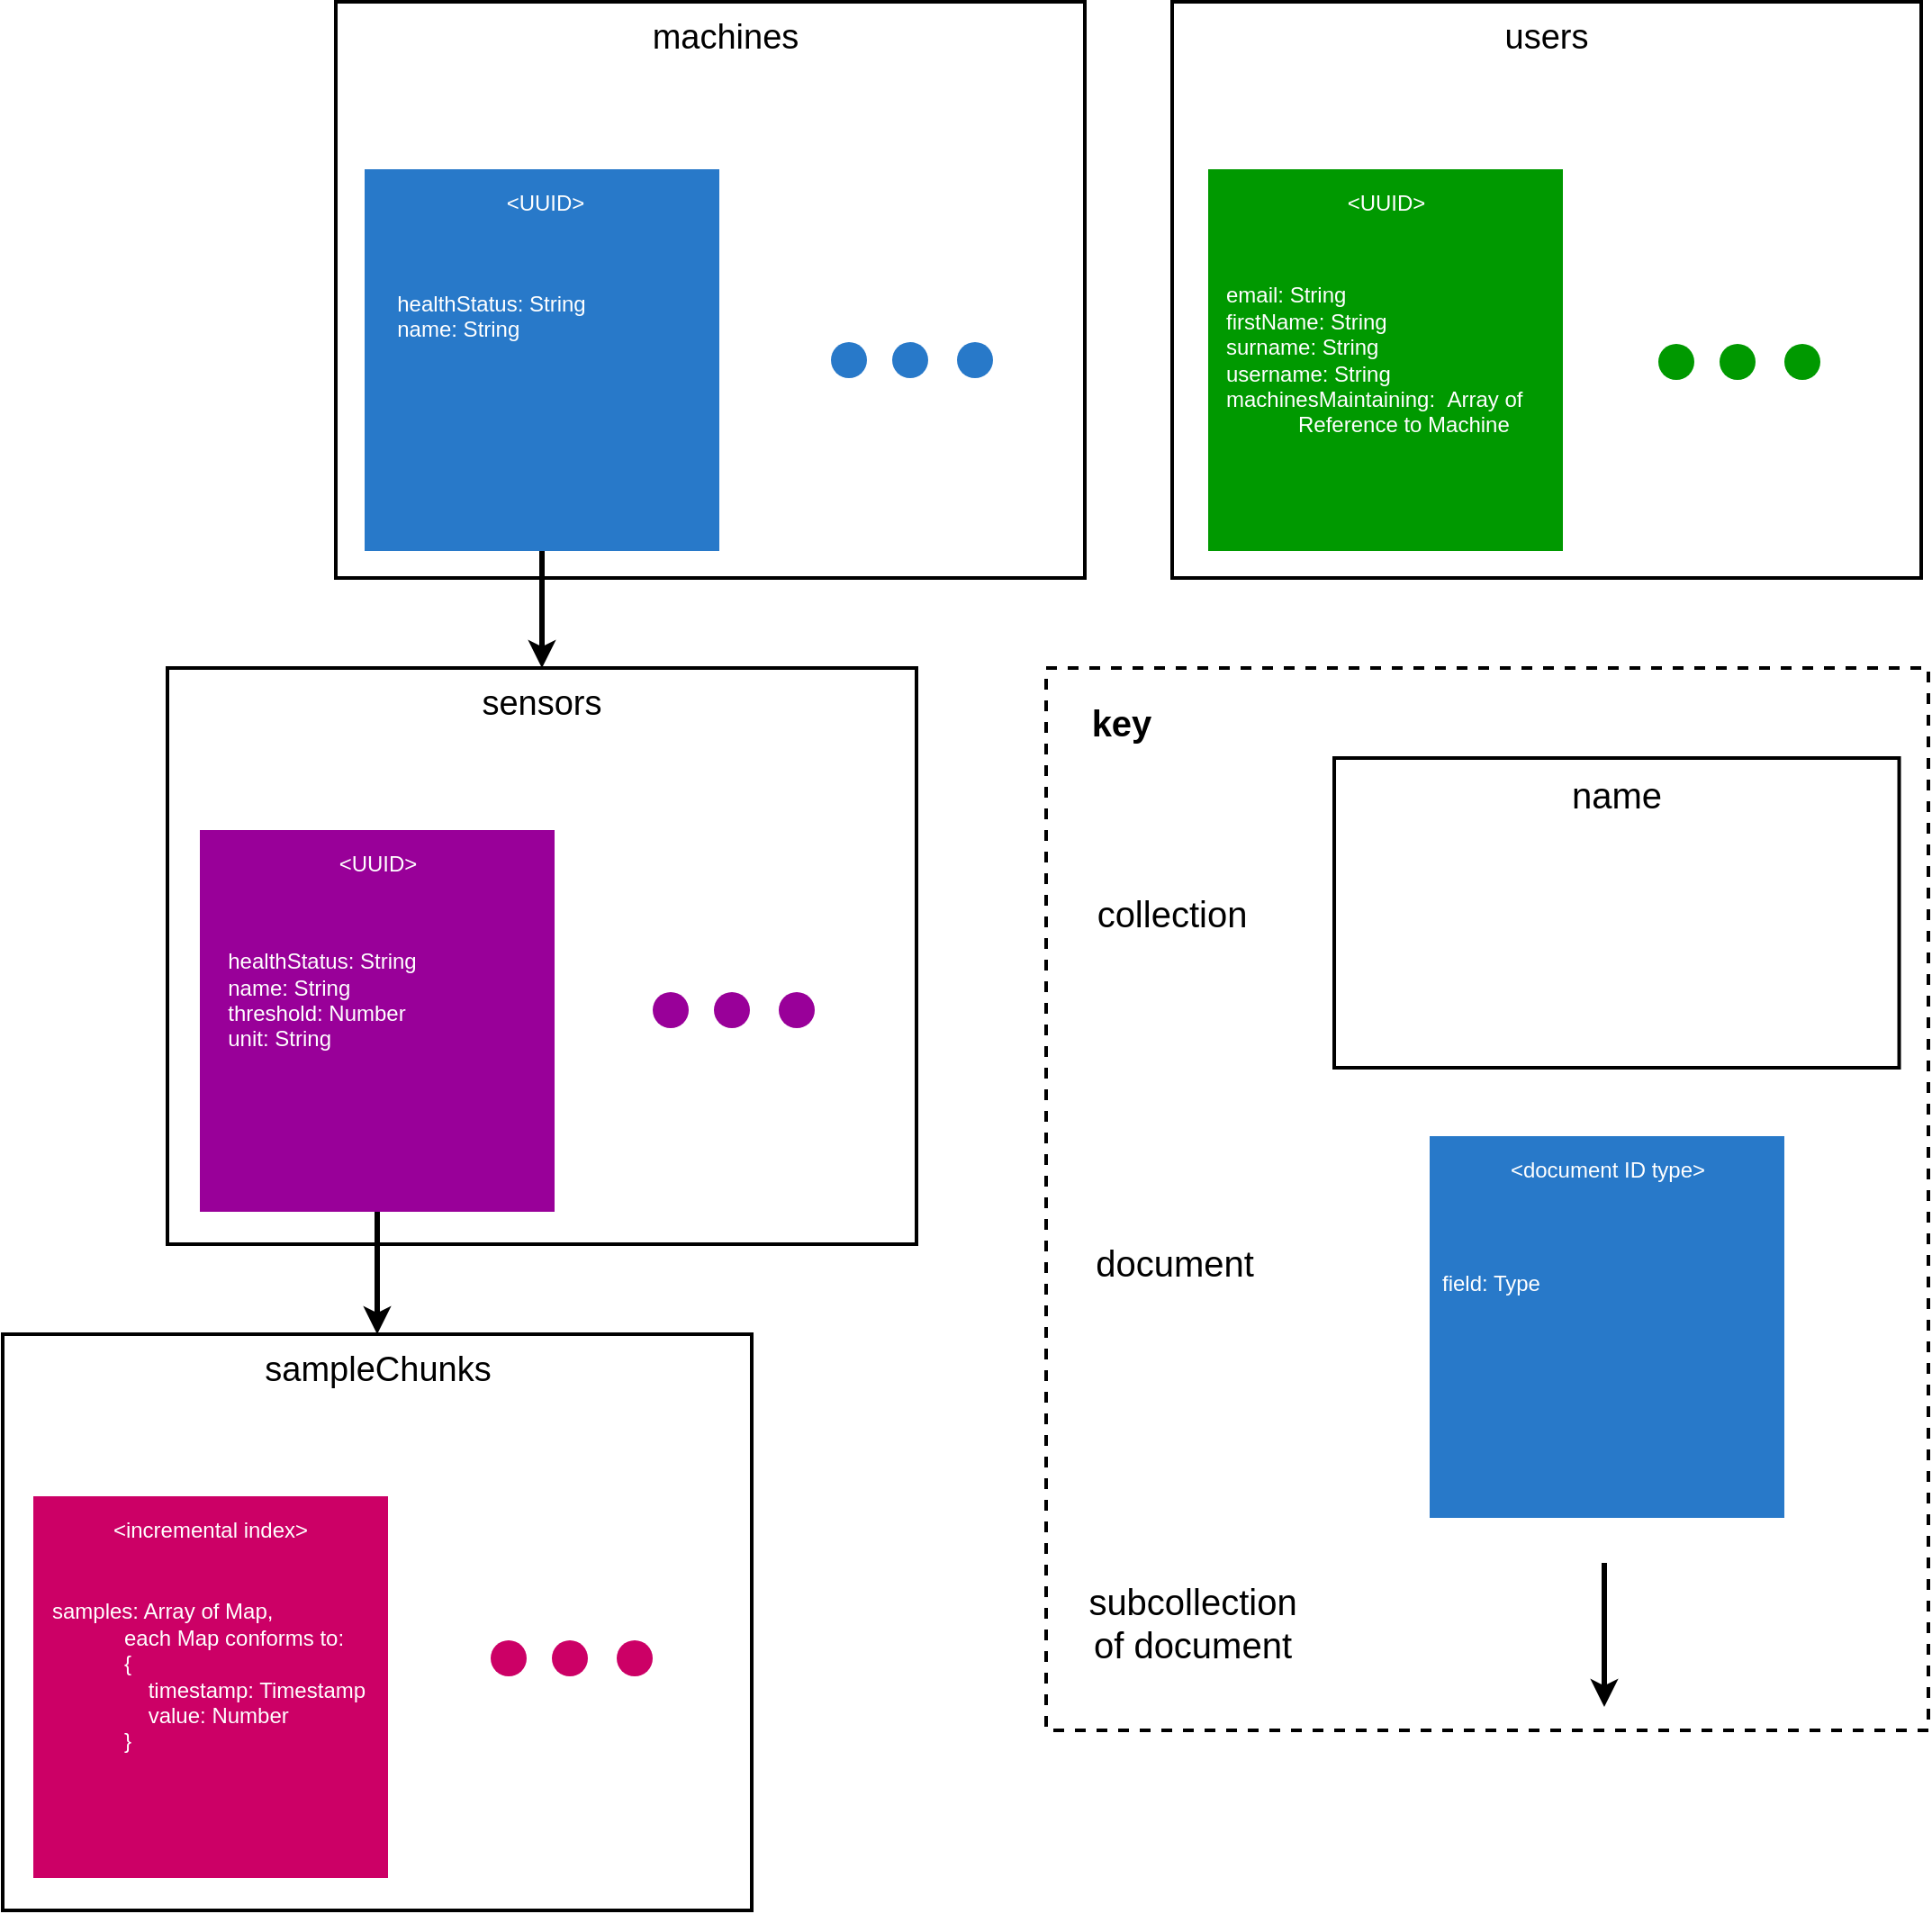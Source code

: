 <mxfile version="13.6.10" type="github">
  <diagram id="b5HD3tNCvI8rddnHRsgq" name="Page-1">
    <mxGraphModel dx="2068" dy="1399" grid="1" gridSize="10" guides="1" tooltips="1" connect="1" arrows="1" fold="1" page="1" pageScale="1" pageWidth="827" pageHeight="1169" math="0" shadow="0">
      <root>
        <mxCell id="0" />
        <mxCell id="1" parent="0" />
        <mxCell id="Q95DYUeVSRi9fBIcmlv9-2" value="" style="rounded=0;whiteSpace=wrap;html=1;strokeWidth=2;fillColor=none;" vertex="1" parent="1">
          <mxGeometry x="85.5" y="280" width="416" height="320" as="geometry" />
        </mxCell>
        <mxCell id="Q95DYUeVSRi9fBIcmlv9-3" value="" style="rounded=0;whiteSpace=wrap;html=1;strokeWidth=2;fillColor=none;" vertex="1" parent="1">
          <mxGeometry x="550" y="280" width="416" height="320" as="geometry" />
        </mxCell>
        <mxCell id="Q95DYUeVSRi9fBIcmlv9-41" style="edgeStyle=orthogonalEdgeStyle;rounded=0;orthogonalLoop=1;jettySize=auto;html=1;exitX=0.5;exitY=1;exitDx=0;exitDy=0;entryX=0.5;entryY=0;entryDx=0;entryDy=0;strokeWidth=3;" edge="1" parent="1" source="Q95DYUeVSRi9fBIcmlv9-7" target="Q95DYUeVSRi9fBIcmlv9-22">
          <mxGeometry relative="1" as="geometry" />
        </mxCell>
        <mxCell id="Q95DYUeVSRi9fBIcmlv9-7" value="&lt;blockquote style=&quot;margin: 0 0 0 40px ; border: none ; padding: 0px&quot;&gt;&lt;/blockquote&gt;&lt;div style=&quot;text-align: center&quot;&gt;&lt;/div&gt;&lt;font color=&quot;#ffffff&quot;&gt;&lt;span&gt;&lt;br&gt;&lt;/span&gt;&lt;/font&gt;" style="rounded=0;whiteSpace=wrap;html=1;strokeWidth=2;strokeColor=none;fillColor=#2879C9;align=left;" vertex="1" parent="1">
          <mxGeometry x="101.5" y="373" width="197" height="212" as="geometry" />
        </mxCell>
        <mxCell id="Q95DYUeVSRi9fBIcmlv9-10" value="&lt;font style=&quot;font-size: 19px&quot;&gt;machines&lt;/font&gt;" style="text;html=1;strokeColor=none;fillColor=none;align=center;verticalAlign=middle;whiteSpace=wrap;rounded=0;" vertex="1" parent="1">
          <mxGeometry x="261.5" y="290" width="80" height="20" as="geometry" />
        </mxCell>
        <mxCell id="Q95DYUeVSRi9fBIcmlv9-12" value="&lt;font color=&quot;#ffffff&quot;&gt;&amp;lt;UUID&amp;gt;&lt;/font&gt;" style="text;html=1;strokeColor=none;fillColor=none;align=center;verticalAlign=middle;whiteSpace=wrap;rounded=0;" vertex="1" parent="1">
          <mxGeometry x="111.5" y="373" width="180" height="37" as="geometry" />
        </mxCell>
        <mxCell id="Q95DYUeVSRi9fBIcmlv9-13" value="&lt;div style=&quot;text-align: left&quot;&gt;&lt;font color=&quot;#ffffff&quot;&gt;&lt;span&gt;&lt;br&gt;&lt;/span&gt;&lt;/font&gt;&lt;/div&gt;&lt;font color=&quot;#ffffff&quot;&gt;&lt;div style=&quot;text-align: left&quot;&gt;&lt;br&gt;&lt;/div&gt;&lt;div style=&quot;text-align: left&quot;&gt;&lt;span style=&quot;font-size: 12px&quot;&gt;healthStatus: String&lt;/span&gt;&lt;/div&gt;&lt;div style=&quot;text-align: left&quot;&gt;&lt;span style=&quot;font-size: 12px&quot;&gt;name: String&lt;/span&gt;&lt;/div&gt;&lt;/font&gt;" style="text;html=1;strokeColor=none;fillColor=none;align=center;verticalAlign=middle;whiteSpace=wrap;rounded=0;" vertex="1" parent="1">
          <mxGeometry x="111.5" y="410" width="120" height="60" as="geometry" />
        </mxCell>
        <mxCell id="Q95DYUeVSRi9fBIcmlv9-14" value="" style="ellipse;whiteSpace=wrap;html=1;aspect=fixed;strokeWidth=2;fillColor=#2879C9;strokeColor=none;" vertex="1" parent="1">
          <mxGeometry x="360.5" y="469" width="20" height="20" as="geometry" />
        </mxCell>
        <mxCell id="Q95DYUeVSRi9fBIcmlv9-17" value="" style="ellipse;whiteSpace=wrap;html=1;aspect=fixed;strokeWidth=2;fillColor=#2879C9;strokeColor=none;" vertex="1" parent="1">
          <mxGeometry x="430.5" y="469" width="20" height="20" as="geometry" />
        </mxCell>
        <mxCell id="Q95DYUeVSRi9fBIcmlv9-18" value="" style="ellipse;whiteSpace=wrap;html=1;aspect=fixed;strokeWidth=2;fillColor=#2879C9;strokeColor=none;" vertex="1" parent="1">
          <mxGeometry x="394.5" y="469" width="20" height="20" as="geometry" />
        </mxCell>
        <mxCell id="Q95DYUeVSRi9fBIcmlv9-21" value="&lt;font style=&quot;font-size: 19px&quot;&gt;users&lt;/font&gt;" style="text;html=1;strokeColor=none;fillColor=none;align=center;verticalAlign=middle;whiteSpace=wrap;rounded=0;" vertex="1" parent="1">
          <mxGeometry x="718" y="290" width="80" height="20" as="geometry" />
        </mxCell>
        <mxCell id="Q95DYUeVSRi9fBIcmlv9-22" value="" style="rounded=0;whiteSpace=wrap;html=1;strokeWidth=2;fillColor=none;" vertex="1" parent="1">
          <mxGeometry x="-8" y="650" width="416" height="320" as="geometry" />
        </mxCell>
        <mxCell id="Q95DYUeVSRi9fBIcmlv9-23" value="" style="rounded=0;whiteSpace=wrap;html=1;strokeWidth=2;fillColor=none;" vertex="1" parent="1">
          <mxGeometry x="-99.5" y="1020" width="416" height="320" as="geometry" />
        </mxCell>
        <mxCell id="Q95DYUeVSRi9fBIcmlv9-42" style="edgeStyle=orthogonalEdgeStyle;rounded=0;orthogonalLoop=1;jettySize=auto;html=1;exitX=0.5;exitY=1;exitDx=0;exitDy=0;entryX=0.5;entryY=0;entryDx=0;entryDy=0;fontSize=16;strokeWidth=3;" edge="1" parent="1" source="Q95DYUeVSRi9fBIcmlv9-27" target="Q95DYUeVSRi9fBIcmlv9-23">
          <mxGeometry relative="1" as="geometry" />
        </mxCell>
        <mxCell id="Q95DYUeVSRi9fBIcmlv9-27" value="&lt;blockquote style=&quot;margin: 0 0 0 40px ; border: none ; padding: 0px&quot;&gt;&lt;/blockquote&gt;&lt;div style=&quot;text-align: center&quot;&gt;&lt;/div&gt;&lt;font color=&quot;#ffffff&quot;&gt;&lt;span&gt;&lt;br&gt;&lt;/span&gt;&lt;/font&gt;" style="rounded=0;whiteSpace=wrap;html=1;strokeWidth=2;strokeColor=none;align=left;fillColor=#990099;" vertex="1" parent="1">
          <mxGeometry x="10" y="740" width="197" height="212" as="geometry" />
        </mxCell>
        <mxCell id="Q95DYUeVSRi9fBIcmlv9-28" value="&lt;blockquote style=&quot;margin: 0 0 0 40px ; border: none ; padding: 0px&quot;&gt;&lt;/blockquote&gt;&lt;div style=&quot;text-align: center&quot;&gt;&lt;/div&gt;&lt;font color=&quot;#ffffff&quot;&gt;&lt;span&gt;&lt;br&gt;&lt;/span&gt;&lt;/font&gt;" style="rounded=0;whiteSpace=wrap;html=1;strokeWidth=2;strokeColor=none;align=left;fillColor=#CC0066;" vertex="1" parent="1">
          <mxGeometry x="-82.5" y="1110" width="197" height="212" as="geometry" />
        </mxCell>
        <mxCell id="Q95DYUeVSRi9fBIcmlv9-29" value="&lt;blockquote style=&quot;margin: 0 0 0 40px ; border: none ; padding: 0px&quot;&gt;&lt;/blockquote&gt;&lt;div style=&quot;text-align: center&quot;&gt;&lt;/div&gt;&lt;font color=&quot;#ffffff&quot;&gt;&lt;span&gt;&lt;br&gt;&lt;/span&gt;&lt;/font&gt;" style="rounded=0;whiteSpace=wrap;html=1;strokeWidth=2;strokeColor=none;align=left;fillColor=#009900;" vertex="1" parent="1">
          <mxGeometry x="570" y="373" width="197" height="212" as="geometry" />
        </mxCell>
        <mxCell id="Q95DYUeVSRi9fBIcmlv9-30" value="&lt;font color=&quot;#ffffff&quot;&gt;&lt;span&gt;&amp;lt;UUID&amp;gt;&lt;/span&gt;&lt;/font&gt;" style="text;html=1;strokeColor=none;fillColor=none;align=center;verticalAlign=middle;whiteSpace=wrap;rounded=0;" vertex="1" parent="1">
          <mxGeometry x="18.5" y="740" width="180" height="37" as="geometry" />
        </mxCell>
        <mxCell id="Q95DYUeVSRi9fBIcmlv9-31" value="&lt;font color=&quot;#ffffff&quot;&gt;&amp;lt;incremental index&amp;gt;&lt;/font&gt;" style="text;html=1;strokeColor=none;fillColor=none;align=center;verticalAlign=middle;whiteSpace=wrap;rounded=0;" vertex="1" parent="1">
          <mxGeometry x="-74" y="1110" width="180" height="37" as="geometry" />
        </mxCell>
        <mxCell id="Q95DYUeVSRi9fBIcmlv9-32" value="&lt;font color=&quot;#ffffff&quot;&gt;&amp;lt;UUID&amp;gt;&lt;/font&gt;" style="text;html=1;strokeColor=none;fillColor=none;align=center;verticalAlign=middle;whiteSpace=wrap;rounded=0;" vertex="1" parent="1">
          <mxGeometry x="578.5" y="373" width="180" height="37" as="geometry" />
        </mxCell>
        <mxCell id="Q95DYUeVSRi9fBIcmlv9-36" value="&lt;div style=&quot;text-align: left&quot;&gt;&lt;font color=&quot;#ffffff&quot;&gt;&lt;span&gt;&lt;br&gt;&lt;/span&gt;&lt;/font&gt;&lt;/div&gt;&lt;font color=&quot;#ffffff&quot;&gt;&lt;div style=&quot;text-align: left&quot;&gt;&lt;br&gt;&lt;/div&gt;&lt;div style=&quot;text-align: left&quot;&gt;&lt;span style=&quot;font-size: 12px&quot;&gt;healthStatus: String&lt;/span&gt;&lt;/div&gt;&lt;div style=&quot;text-align: left&quot;&gt;&lt;span style=&quot;font-size: 12px&quot;&gt;name: String&lt;/span&gt;&lt;/div&gt;&lt;div style=&quot;text-align: left&quot;&gt;&lt;span style=&quot;font-size: 12px&quot;&gt;threshold: Number&lt;/span&gt;&lt;/div&gt;&lt;div style=&quot;text-align: left&quot;&gt;unit: String&lt;/div&gt;&lt;/font&gt;" style="text;html=1;strokeColor=none;fillColor=none;align=center;verticalAlign=middle;whiteSpace=wrap;rounded=0;" vertex="1" parent="1">
          <mxGeometry x="18" y="780" width="120" height="80" as="geometry" />
        </mxCell>
        <mxCell id="Q95DYUeVSRi9fBIcmlv9-37" value="&lt;div&gt;&lt;font color=&quot;#ffffff&quot;&gt;&lt;span&gt;samples: Array of Map,&amp;nbsp;&lt;/span&gt;&lt;/font&gt;&lt;/div&gt;&lt;blockquote style=&quot;margin: 0 0 0 40px ; border: none ; padding: 0px&quot;&gt;&lt;div&gt;&lt;span style=&quot;color: rgb(255 , 255 , 255) ; font-size: 12px&quot;&gt;each Map conforms to:&lt;/span&gt;&lt;/div&gt;&lt;div&gt;&lt;span style=&quot;color: rgb(255 , 255 , 255) ; font-size: 12px&quot;&gt;{&lt;/span&gt;&lt;/div&gt;&lt;div&gt;&lt;span style=&quot;color: rgb(255 , 255 , 255) ; font-size: 12px&quot;&gt;&amp;nbsp; &amp;nbsp; timestamp: Timestamp&lt;/span&gt;&lt;/div&gt;&lt;div&gt;&lt;span style=&quot;color: rgb(255 , 255 , 255) ; font-size: 12px&quot;&gt;&amp;nbsp; &amp;nbsp; value: Number&lt;/span&gt;&lt;/div&gt;&lt;div&gt;&lt;span style=&quot;color: rgb(255 , 255 , 255) ; font-size: 12px&quot;&gt;}&lt;/span&gt;&lt;/div&gt;&lt;/blockquote&gt;" style="text;html=1;strokeColor=none;fillColor=none;align=left;verticalAlign=middle;whiteSpace=wrap;rounded=0;" vertex="1" parent="1">
          <mxGeometry x="-74" y="1150" width="184" height="120" as="geometry" />
        </mxCell>
        <mxCell id="Q95DYUeVSRi9fBIcmlv9-38" value="&lt;font color=&quot;#ffffff&quot;&gt;&lt;span&gt;email: String&lt;br&gt;firstName: String&lt;br&gt;surname: String&lt;br&gt;username: String&lt;br&gt;machinesMaintaining: &amp;nbsp;Array of &lt;br&gt;&lt;/span&gt;&lt;/font&gt;&lt;blockquote style=&quot;margin: 0 0 0 40px ; border: none ; padding: 0px&quot;&gt;&lt;font color=&quot;#ffffff&quot;&gt;&lt;span&gt;Reference to Machine&lt;/span&gt;&lt;/font&gt;&lt;/blockquote&gt;" style="text;html=1;strokeColor=none;fillColor=none;align=left;verticalAlign=middle;whiteSpace=wrap;rounded=0;" vertex="1" parent="1">
          <mxGeometry x="577.75" y="419" width="181.5" height="120" as="geometry" />
        </mxCell>
        <mxCell id="Q95DYUeVSRi9fBIcmlv9-39" value="&lt;font style=&quot;font-size: 19px&quot;&gt;sensors&lt;/font&gt;" style="text;html=1;strokeColor=none;fillColor=none;align=center;verticalAlign=middle;whiteSpace=wrap;rounded=0;" vertex="1" parent="1">
          <mxGeometry x="160" y="660" width="80" height="20" as="geometry" />
        </mxCell>
        <mxCell id="Q95DYUeVSRi9fBIcmlv9-40" value="&lt;font style=&quot;font-size: 19px&quot;&gt;sampleChunks&lt;/font&gt;" style="text;html=1;strokeColor=none;fillColor=none;align=center;verticalAlign=middle;whiteSpace=wrap;rounded=0;" vertex="1" parent="1">
          <mxGeometry x="42.5" y="1030" width="132" height="20" as="geometry" />
        </mxCell>
        <mxCell id="Q95DYUeVSRi9fBIcmlv9-48" value="" style="ellipse;whiteSpace=wrap;html=1;aspect=fixed;strokeWidth=2;strokeColor=none;fillColor=#990099;" vertex="1" parent="1">
          <mxGeometry x="331.5" y="830" width="20" height="20" as="geometry" />
        </mxCell>
        <mxCell id="Q95DYUeVSRi9fBIcmlv9-49" value="" style="ellipse;whiteSpace=wrap;html=1;aspect=fixed;strokeWidth=2;strokeColor=none;fillColor=#990099;" vertex="1" parent="1">
          <mxGeometry x="295.5" y="830" width="20" height="20" as="geometry" />
        </mxCell>
        <mxCell id="Q95DYUeVSRi9fBIcmlv9-50" value="" style="ellipse;whiteSpace=wrap;html=1;aspect=fixed;strokeWidth=2;strokeColor=none;fillColor=#990099;" vertex="1" parent="1">
          <mxGeometry x="261.5" y="830" width="20" height="20" as="geometry" />
        </mxCell>
        <mxCell id="Q95DYUeVSRi9fBIcmlv9-51" value="" style="ellipse;whiteSpace=wrap;html=1;aspect=fixed;strokeWidth=2;strokeColor=none;fillColor=#CC0066;" vertex="1" parent="1">
          <mxGeometry x="241.5" y="1190" width="20" height="20" as="geometry" />
        </mxCell>
        <mxCell id="Q95DYUeVSRi9fBIcmlv9-52" value="" style="ellipse;whiteSpace=wrap;html=1;aspect=fixed;strokeWidth=2;strokeColor=none;fillColor=#CC0066;" vertex="1" parent="1">
          <mxGeometry x="205.5" y="1190" width="20" height="20" as="geometry" />
        </mxCell>
        <mxCell id="Q95DYUeVSRi9fBIcmlv9-53" value="" style="ellipse;whiteSpace=wrap;html=1;aspect=fixed;strokeWidth=2;strokeColor=none;fillColor=#CC0066;" vertex="1" parent="1">
          <mxGeometry x="171.5" y="1190" width="20" height="20" as="geometry" />
        </mxCell>
        <mxCell id="Q95DYUeVSRi9fBIcmlv9-54" value="" style="ellipse;whiteSpace=wrap;html=1;aspect=fixed;strokeWidth=2;strokeColor=none;fillColor=#009900;" vertex="1" parent="1">
          <mxGeometry x="890" y="470" width="20" height="20" as="geometry" />
        </mxCell>
        <mxCell id="Q95DYUeVSRi9fBIcmlv9-55" value="" style="ellipse;whiteSpace=wrap;html=1;aspect=fixed;strokeWidth=2;strokeColor=none;fillColor=#009900;" vertex="1" parent="1">
          <mxGeometry x="854" y="470" width="20" height="20" as="geometry" />
        </mxCell>
        <mxCell id="Q95DYUeVSRi9fBIcmlv9-56" value="" style="ellipse;whiteSpace=wrap;html=1;aspect=fixed;strokeWidth=2;strokeColor=none;fillColor=#009900;" vertex="1" parent="1">
          <mxGeometry x="820" y="470" width="20" height="20" as="geometry" />
        </mxCell>
        <mxCell id="Q95DYUeVSRi9fBIcmlv9-58" value="" style="rounded=0;whiteSpace=wrap;html=1;strokeWidth=2;gradientColor=#ffffff;fillColor=none;dashed=1;" vertex="1" parent="1">
          <mxGeometry x="480" y="650" width="490" height="590" as="geometry" />
        </mxCell>
        <mxCell id="Q95DYUeVSRi9fBIcmlv9-59" value="key" style="text;html=1;strokeColor=none;fillColor=none;align=center;verticalAlign=middle;whiteSpace=wrap;rounded=0;dashed=1;fontSize=20;fontStyle=1" vertex="1" parent="1">
          <mxGeometry x="501.5" y="670" width="40" height="20" as="geometry" />
        </mxCell>
        <mxCell id="Q95DYUeVSRi9fBIcmlv9-60" value="" style="rounded=0;whiteSpace=wrap;html=1;strokeWidth=2;fillColor=none;" vertex="1" parent="1">
          <mxGeometry x="640.01" y="700" width="313.75" height="172" as="geometry" />
        </mxCell>
        <mxCell id="Q95DYUeVSRi9fBIcmlv9-61" value="collection" style="text;html=1;strokeColor=none;fillColor=none;align=center;verticalAlign=middle;whiteSpace=wrap;rounded=0;dashed=1;fontSize=20;" vertex="1" parent="1">
          <mxGeometry x="510" y="776" width="80" height="20" as="geometry" />
        </mxCell>
        <mxCell id="Q95DYUeVSRi9fBIcmlv9-62" value="name" style="text;html=1;strokeColor=none;fillColor=none;align=center;verticalAlign=middle;whiteSpace=wrap;rounded=0;dashed=1;fontSize=20;" vertex="1" parent="1">
          <mxGeometry x="756.89" y="710" width="80" height="20" as="geometry" />
        </mxCell>
        <mxCell id="Q95DYUeVSRi9fBIcmlv9-63" value="subcollection&lt;br&gt;of document" style="text;html=1;strokeColor=none;fillColor=none;align=center;verticalAlign=middle;whiteSpace=wrap;rounded=0;dashed=1;fontSize=20;" vertex="1" parent="1">
          <mxGeometry x="501.5" y="1150" width="119.25" height="60" as="geometry" />
        </mxCell>
        <mxCell id="Q95DYUeVSRi9fBIcmlv9-64" value="document" style="text;html=1;strokeColor=none;fillColor=none;align=center;verticalAlign=middle;whiteSpace=wrap;rounded=0;dashed=1;fontSize=20;" vertex="1" parent="1">
          <mxGeometry x="501.5" y="970" width="98.5" height="20" as="geometry" />
        </mxCell>
        <mxCell id="Q95DYUeVSRi9fBIcmlv9-65" value="&lt;blockquote style=&quot;margin: 0 0 0 40px ; border: none ; padding: 0px&quot;&gt;&lt;/blockquote&gt;&lt;div style=&quot;text-align: center&quot;&gt;&lt;/div&gt;&lt;font color=&quot;#ffffff&quot;&gt;&lt;span&gt;&lt;br&gt;&lt;/span&gt;&lt;/font&gt;" style="rounded=0;whiteSpace=wrap;html=1;strokeWidth=2;strokeColor=none;fillColor=#2879C9;align=left;" vertex="1" parent="1">
          <mxGeometry x="693" y="910" width="197" height="212" as="geometry" />
        </mxCell>
        <mxCell id="Q95DYUeVSRi9fBIcmlv9-66" value="" style="endArrow=classic;html=1;fontSize=20;strokeWidth=3;" edge="1" parent="1">
          <mxGeometry width="50" height="50" relative="1" as="geometry">
            <mxPoint x="790" y="1147" as="sourcePoint" />
            <mxPoint x="790" y="1227" as="targetPoint" />
          </mxGeometry>
        </mxCell>
        <mxCell id="Q95DYUeVSRi9fBIcmlv9-68" value="&lt;font color=&quot;#ffffff&quot;&gt;&lt;span&gt;&amp;lt;document ID type&amp;gt;&lt;/span&gt;&lt;/font&gt;" style="text;html=1;strokeColor=none;fillColor=none;align=center;verticalAlign=middle;whiteSpace=wrap;rounded=0;" vertex="1" parent="1">
          <mxGeometry x="701.5" y="910" width="180" height="37" as="geometry" />
        </mxCell>
        <mxCell id="Q95DYUeVSRi9fBIcmlv9-69" value="&lt;div&gt;&lt;font color=&quot;#ffffff&quot;&gt;&lt;span&gt;field: Type&lt;/span&gt;&lt;/font&gt;&lt;/div&gt;" style="text;html=1;strokeColor=none;fillColor=none;align=left;verticalAlign=middle;whiteSpace=wrap;rounded=0;" vertex="1" parent="1">
          <mxGeometry x="698" y="952" width="120" height="80" as="geometry" />
        </mxCell>
      </root>
    </mxGraphModel>
  </diagram>
</mxfile>
